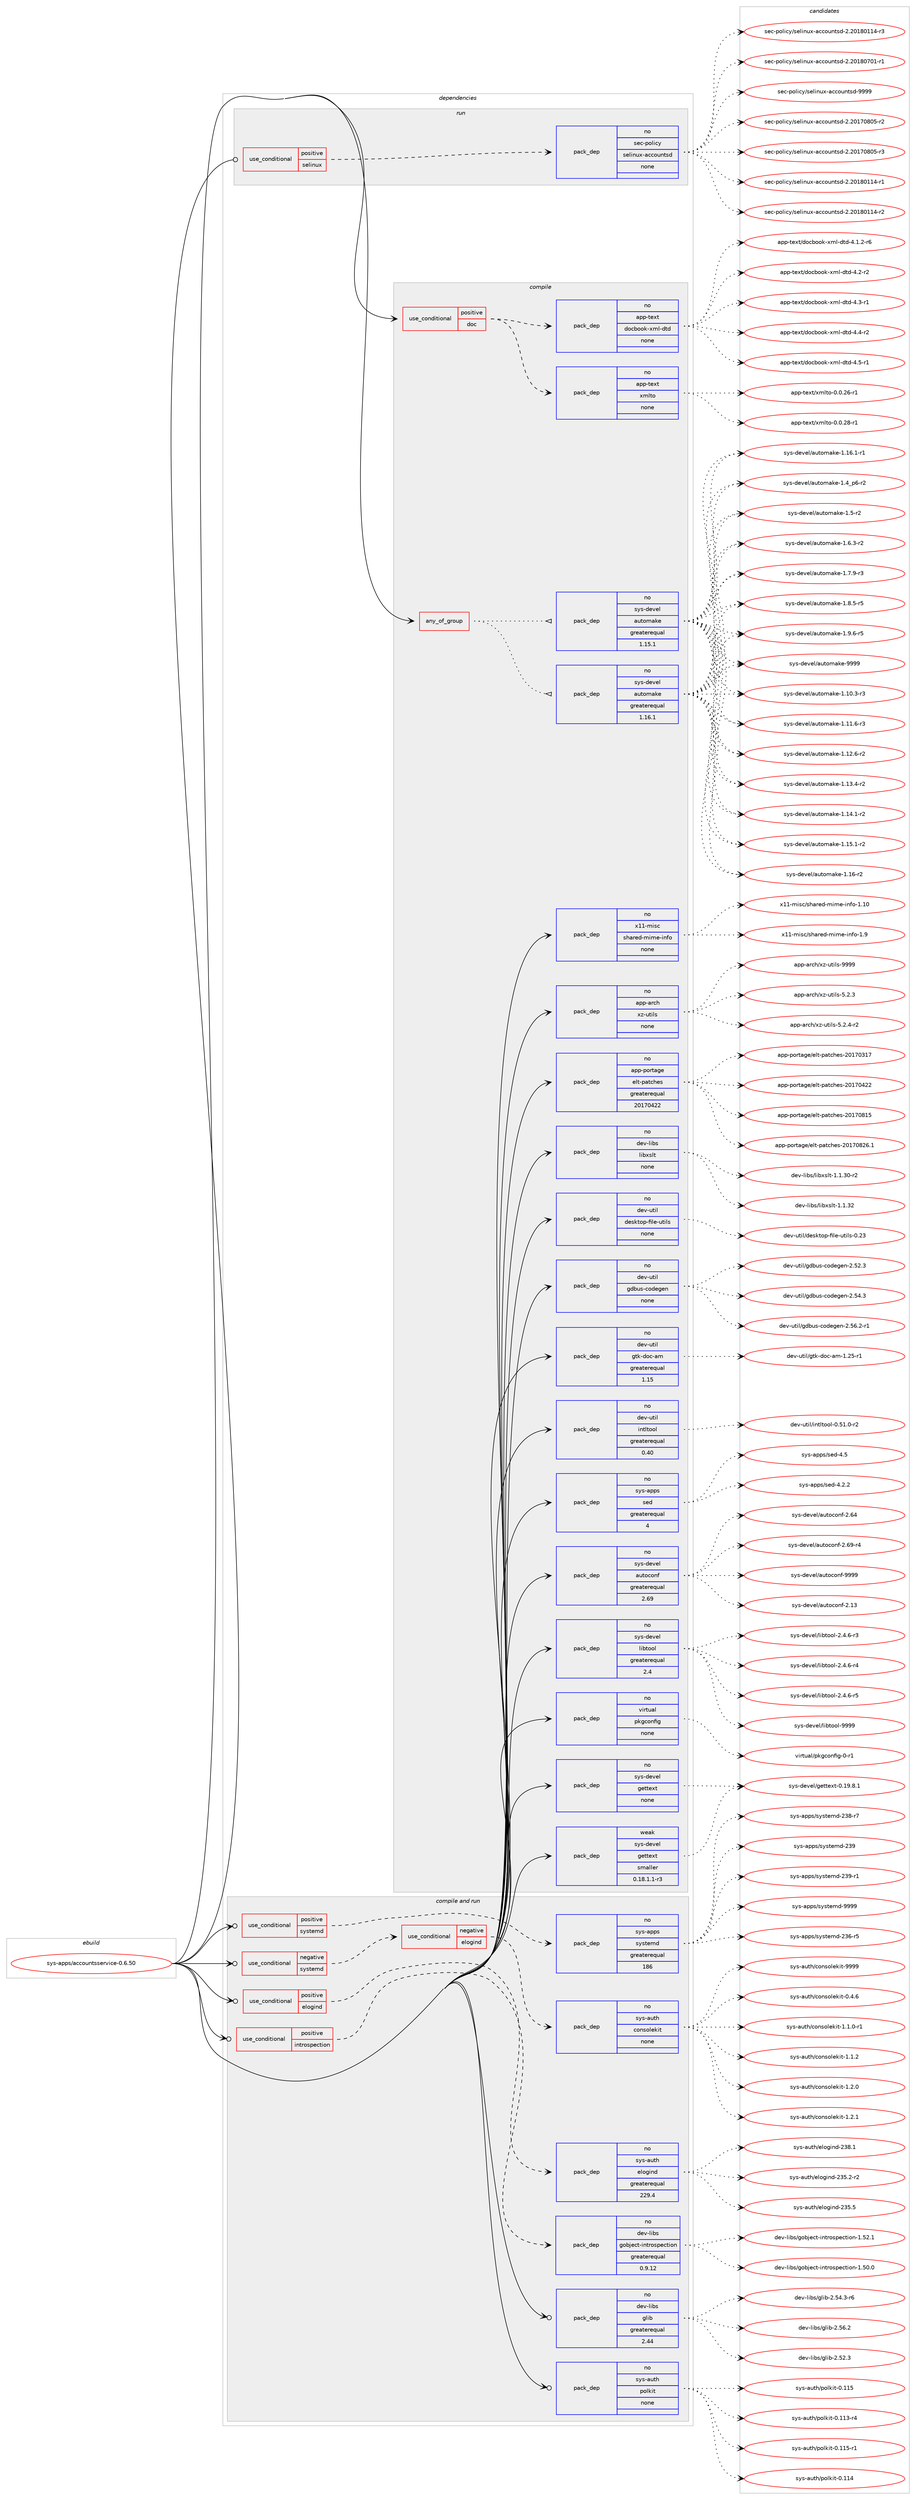 digraph prolog {

# *************
# Graph options
# *************

newrank=true;
concentrate=true;
compound=true;
graph [rankdir=LR,fontname=Helvetica,fontsize=10,ranksep=1.5];#, ranksep=2.5, nodesep=0.2];
edge  [arrowhead=vee];
node  [fontname=Helvetica,fontsize=10];

# **********
# The ebuild
# **********

subgraph cluster_leftcol {
color=gray;
rank=same;
label=<<i>ebuild</i>>;
id [label="sys-apps/accountsservice-0.6.50", color=red, width=4, href="../sys-apps/accountsservice-0.6.50.svg"];
}

# ****************
# The dependencies
# ****************

subgraph cluster_midcol {
color=gray;
label=<<i>dependencies</i>>;
subgraph cluster_compile {
fillcolor="#eeeeee";
style=filled;
label=<<i>compile</i>>;
subgraph any21 {
dependency765 [label=<<TABLE BORDER="0" CELLBORDER="1" CELLSPACING="0" CELLPADDING="4"><TR><TD CELLPADDING="10">any_of_group</TD></TR></TABLE>>, shape=none, color=red];subgraph pack596 {
dependency766 [label=<<TABLE BORDER="0" CELLBORDER="1" CELLSPACING="0" CELLPADDING="4" WIDTH="220"><TR><TD ROWSPAN="6" CELLPADDING="30">pack_dep</TD></TR><TR><TD WIDTH="110">no</TD></TR><TR><TD>sys-devel</TD></TR><TR><TD>automake</TD></TR><TR><TD>greaterequal</TD></TR><TR><TD>1.16.1</TD></TR></TABLE>>, shape=none, color=blue];
}
dependency765:e -> dependency766:w [weight=20,style="dotted",arrowhead="oinv"];
subgraph pack597 {
dependency767 [label=<<TABLE BORDER="0" CELLBORDER="1" CELLSPACING="0" CELLPADDING="4" WIDTH="220"><TR><TD ROWSPAN="6" CELLPADDING="30">pack_dep</TD></TR><TR><TD WIDTH="110">no</TD></TR><TR><TD>sys-devel</TD></TR><TR><TD>automake</TD></TR><TR><TD>greaterequal</TD></TR><TR><TD>1.15.1</TD></TR></TABLE>>, shape=none, color=blue];
}
dependency765:e -> dependency767:w [weight=20,style="dotted",arrowhead="oinv"];
}
id:e -> dependency765:w [weight=20,style="solid",arrowhead="vee"];
subgraph cond150 {
dependency768 [label=<<TABLE BORDER="0" CELLBORDER="1" CELLSPACING="0" CELLPADDING="4"><TR><TD ROWSPAN="3" CELLPADDING="10">use_conditional</TD></TR><TR><TD>positive</TD></TR><TR><TD>doc</TD></TR></TABLE>>, shape=none, color=red];
subgraph pack598 {
dependency769 [label=<<TABLE BORDER="0" CELLBORDER="1" CELLSPACING="0" CELLPADDING="4" WIDTH="220"><TR><TD ROWSPAN="6" CELLPADDING="30">pack_dep</TD></TR><TR><TD WIDTH="110">no</TD></TR><TR><TD>app-text</TD></TR><TR><TD>docbook-xml-dtd</TD></TR><TR><TD>none</TD></TR><TR><TD></TD></TR></TABLE>>, shape=none, color=blue];
}
dependency768:e -> dependency769:w [weight=20,style="dashed",arrowhead="vee"];
subgraph pack599 {
dependency770 [label=<<TABLE BORDER="0" CELLBORDER="1" CELLSPACING="0" CELLPADDING="4" WIDTH="220"><TR><TD ROWSPAN="6" CELLPADDING="30">pack_dep</TD></TR><TR><TD WIDTH="110">no</TD></TR><TR><TD>app-text</TD></TR><TR><TD>xmlto</TD></TR><TR><TD>none</TD></TR><TR><TD></TD></TR></TABLE>>, shape=none, color=blue];
}
dependency768:e -> dependency770:w [weight=20,style="dashed",arrowhead="vee"];
}
id:e -> dependency768:w [weight=20,style="solid",arrowhead="vee"];
subgraph pack600 {
dependency771 [label=<<TABLE BORDER="0" CELLBORDER="1" CELLSPACING="0" CELLPADDING="4" WIDTH="220"><TR><TD ROWSPAN="6" CELLPADDING="30">pack_dep</TD></TR><TR><TD WIDTH="110">no</TD></TR><TR><TD>app-arch</TD></TR><TR><TD>xz-utils</TD></TR><TR><TD>none</TD></TR><TR><TD></TD></TR></TABLE>>, shape=none, color=blue];
}
id:e -> dependency771:w [weight=20,style="solid",arrowhead="vee"];
subgraph pack601 {
dependency772 [label=<<TABLE BORDER="0" CELLBORDER="1" CELLSPACING="0" CELLPADDING="4" WIDTH="220"><TR><TD ROWSPAN="6" CELLPADDING="30">pack_dep</TD></TR><TR><TD WIDTH="110">no</TD></TR><TR><TD>app-portage</TD></TR><TR><TD>elt-patches</TD></TR><TR><TD>greaterequal</TD></TR><TR><TD>20170422</TD></TR></TABLE>>, shape=none, color=blue];
}
id:e -> dependency772:w [weight=20,style="solid",arrowhead="vee"];
subgraph pack602 {
dependency773 [label=<<TABLE BORDER="0" CELLBORDER="1" CELLSPACING="0" CELLPADDING="4" WIDTH="220"><TR><TD ROWSPAN="6" CELLPADDING="30">pack_dep</TD></TR><TR><TD WIDTH="110">no</TD></TR><TR><TD>dev-libs</TD></TR><TR><TD>libxslt</TD></TR><TR><TD>none</TD></TR><TR><TD></TD></TR></TABLE>>, shape=none, color=blue];
}
id:e -> dependency773:w [weight=20,style="solid",arrowhead="vee"];
subgraph pack603 {
dependency774 [label=<<TABLE BORDER="0" CELLBORDER="1" CELLSPACING="0" CELLPADDING="4" WIDTH="220"><TR><TD ROWSPAN="6" CELLPADDING="30">pack_dep</TD></TR><TR><TD WIDTH="110">no</TD></TR><TR><TD>dev-util</TD></TR><TR><TD>desktop-file-utils</TD></TR><TR><TD>none</TD></TR><TR><TD></TD></TR></TABLE>>, shape=none, color=blue];
}
id:e -> dependency774:w [weight=20,style="solid",arrowhead="vee"];
subgraph pack604 {
dependency775 [label=<<TABLE BORDER="0" CELLBORDER="1" CELLSPACING="0" CELLPADDING="4" WIDTH="220"><TR><TD ROWSPAN="6" CELLPADDING="30">pack_dep</TD></TR><TR><TD WIDTH="110">no</TD></TR><TR><TD>dev-util</TD></TR><TR><TD>gdbus-codegen</TD></TR><TR><TD>none</TD></TR><TR><TD></TD></TR></TABLE>>, shape=none, color=blue];
}
id:e -> dependency775:w [weight=20,style="solid",arrowhead="vee"];
subgraph pack605 {
dependency776 [label=<<TABLE BORDER="0" CELLBORDER="1" CELLSPACING="0" CELLPADDING="4" WIDTH="220"><TR><TD ROWSPAN="6" CELLPADDING="30">pack_dep</TD></TR><TR><TD WIDTH="110">no</TD></TR><TR><TD>dev-util</TD></TR><TR><TD>gtk-doc-am</TD></TR><TR><TD>greaterequal</TD></TR><TR><TD>1.15</TD></TR></TABLE>>, shape=none, color=blue];
}
id:e -> dependency776:w [weight=20,style="solid",arrowhead="vee"];
subgraph pack606 {
dependency777 [label=<<TABLE BORDER="0" CELLBORDER="1" CELLSPACING="0" CELLPADDING="4" WIDTH="220"><TR><TD ROWSPAN="6" CELLPADDING="30">pack_dep</TD></TR><TR><TD WIDTH="110">no</TD></TR><TR><TD>dev-util</TD></TR><TR><TD>intltool</TD></TR><TR><TD>greaterequal</TD></TR><TR><TD>0.40</TD></TR></TABLE>>, shape=none, color=blue];
}
id:e -> dependency777:w [weight=20,style="solid",arrowhead="vee"];
subgraph pack607 {
dependency778 [label=<<TABLE BORDER="0" CELLBORDER="1" CELLSPACING="0" CELLPADDING="4" WIDTH="220"><TR><TD ROWSPAN="6" CELLPADDING="30">pack_dep</TD></TR><TR><TD WIDTH="110">no</TD></TR><TR><TD>sys-apps</TD></TR><TR><TD>sed</TD></TR><TR><TD>greaterequal</TD></TR><TR><TD>4</TD></TR></TABLE>>, shape=none, color=blue];
}
id:e -> dependency778:w [weight=20,style="solid",arrowhead="vee"];
subgraph pack608 {
dependency779 [label=<<TABLE BORDER="0" CELLBORDER="1" CELLSPACING="0" CELLPADDING="4" WIDTH="220"><TR><TD ROWSPAN="6" CELLPADDING="30">pack_dep</TD></TR><TR><TD WIDTH="110">no</TD></TR><TR><TD>sys-devel</TD></TR><TR><TD>autoconf</TD></TR><TR><TD>greaterequal</TD></TR><TR><TD>2.69</TD></TR></TABLE>>, shape=none, color=blue];
}
id:e -> dependency779:w [weight=20,style="solid",arrowhead="vee"];
subgraph pack609 {
dependency780 [label=<<TABLE BORDER="0" CELLBORDER="1" CELLSPACING="0" CELLPADDING="4" WIDTH="220"><TR><TD ROWSPAN="6" CELLPADDING="30">pack_dep</TD></TR><TR><TD WIDTH="110">no</TD></TR><TR><TD>sys-devel</TD></TR><TR><TD>gettext</TD></TR><TR><TD>none</TD></TR><TR><TD></TD></TR></TABLE>>, shape=none, color=blue];
}
id:e -> dependency780:w [weight=20,style="solid",arrowhead="vee"];
subgraph pack610 {
dependency781 [label=<<TABLE BORDER="0" CELLBORDER="1" CELLSPACING="0" CELLPADDING="4" WIDTH="220"><TR><TD ROWSPAN="6" CELLPADDING="30">pack_dep</TD></TR><TR><TD WIDTH="110">no</TD></TR><TR><TD>sys-devel</TD></TR><TR><TD>libtool</TD></TR><TR><TD>greaterequal</TD></TR><TR><TD>2.4</TD></TR></TABLE>>, shape=none, color=blue];
}
id:e -> dependency781:w [weight=20,style="solid",arrowhead="vee"];
subgraph pack611 {
dependency782 [label=<<TABLE BORDER="0" CELLBORDER="1" CELLSPACING="0" CELLPADDING="4" WIDTH="220"><TR><TD ROWSPAN="6" CELLPADDING="30">pack_dep</TD></TR><TR><TD WIDTH="110">no</TD></TR><TR><TD>virtual</TD></TR><TR><TD>pkgconfig</TD></TR><TR><TD>none</TD></TR><TR><TD></TD></TR></TABLE>>, shape=none, color=blue];
}
id:e -> dependency782:w [weight=20,style="solid",arrowhead="vee"];
subgraph pack612 {
dependency783 [label=<<TABLE BORDER="0" CELLBORDER="1" CELLSPACING="0" CELLPADDING="4" WIDTH="220"><TR><TD ROWSPAN="6" CELLPADDING="30">pack_dep</TD></TR><TR><TD WIDTH="110">no</TD></TR><TR><TD>x11-misc</TD></TR><TR><TD>shared-mime-info</TD></TR><TR><TD>none</TD></TR><TR><TD></TD></TR></TABLE>>, shape=none, color=blue];
}
id:e -> dependency783:w [weight=20,style="solid",arrowhead="vee"];
subgraph pack613 {
dependency784 [label=<<TABLE BORDER="0" CELLBORDER="1" CELLSPACING="0" CELLPADDING="4" WIDTH="220"><TR><TD ROWSPAN="6" CELLPADDING="30">pack_dep</TD></TR><TR><TD WIDTH="110">weak</TD></TR><TR><TD>sys-devel</TD></TR><TR><TD>gettext</TD></TR><TR><TD>smaller</TD></TR><TR><TD>0.18.1.1-r3</TD></TR></TABLE>>, shape=none, color=blue];
}
id:e -> dependency784:w [weight=20,style="solid",arrowhead="vee"];
}
subgraph cluster_compileandrun {
fillcolor="#eeeeee";
style=filled;
label=<<i>compile and run</i>>;
subgraph cond151 {
dependency785 [label=<<TABLE BORDER="0" CELLBORDER="1" CELLSPACING="0" CELLPADDING="4"><TR><TD ROWSPAN="3" CELLPADDING="10">use_conditional</TD></TR><TR><TD>negative</TD></TR><TR><TD>systemd</TD></TR></TABLE>>, shape=none, color=red];
subgraph cond152 {
dependency786 [label=<<TABLE BORDER="0" CELLBORDER="1" CELLSPACING="0" CELLPADDING="4"><TR><TD ROWSPAN="3" CELLPADDING="10">use_conditional</TD></TR><TR><TD>negative</TD></TR><TR><TD>elogind</TD></TR></TABLE>>, shape=none, color=red];
subgraph pack614 {
dependency787 [label=<<TABLE BORDER="0" CELLBORDER="1" CELLSPACING="0" CELLPADDING="4" WIDTH="220"><TR><TD ROWSPAN="6" CELLPADDING="30">pack_dep</TD></TR><TR><TD WIDTH="110">no</TD></TR><TR><TD>sys-auth</TD></TR><TR><TD>consolekit</TD></TR><TR><TD>none</TD></TR><TR><TD></TD></TR></TABLE>>, shape=none, color=blue];
}
dependency786:e -> dependency787:w [weight=20,style="dashed",arrowhead="vee"];
}
dependency785:e -> dependency786:w [weight=20,style="dashed",arrowhead="vee"];
}
id:e -> dependency785:w [weight=20,style="solid",arrowhead="odotvee"];
subgraph cond153 {
dependency788 [label=<<TABLE BORDER="0" CELLBORDER="1" CELLSPACING="0" CELLPADDING="4"><TR><TD ROWSPAN="3" CELLPADDING="10">use_conditional</TD></TR><TR><TD>positive</TD></TR><TR><TD>elogind</TD></TR></TABLE>>, shape=none, color=red];
subgraph pack615 {
dependency789 [label=<<TABLE BORDER="0" CELLBORDER="1" CELLSPACING="0" CELLPADDING="4" WIDTH="220"><TR><TD ROWSPAN="6" CELLPADDING="30">pack_dep</TD></TR><TR><TD WIDTH="110">no</TD></TR><TR><TD>sys-auth</TD></TR><TR><TD>elogind</TD></TR><TR><TD>greaterequal</TD></TR><TR><TD>229.4</TD></TR></TABLE>>, shape=none, color=blue];
}
dependency788:e -> dependency789:w [weight=20,style="dashed",arrowhead="vee"];
}
id:e -> dependency788:w [weight=20,style="solid",arrowhead="odotvee"];
subgraph cond154 {
dependency790 [label=<<TABLE BORDER="0" CELLBORDER="1" CELLSPACING="0" CELLPADDING="4"><TR><TD ROWSPAN="3" CELLPADDING="10">use_conditional</TD></TR><TR><TD>positive</TD></TR><TR><TD>introspection</TD></TR></TABLE>>, shape=none, color=red];
subgraph pack616 {
dependency791 [label=<<TABLE BORDER="0" CELLBORDER="1" CELLSPACING="0" CELLPADDING="4" WIDTH="220"><TR><TD ROWSPAN="6" CELLPADDING="30">pack_dep</TD></TR><TR><TD WIDTH="110">no</TD></TR><TR><TD>dev-libs</TD></TR><TR><TD>gobject-introspection</TD></TR><TR><TD>greaterequal</TD></TR><TR><TD>0.9.12</TD></TR></TABLE>>, shape=none, color=blue];
}
dependency790:e -> dependency791:w [weight=20,style="dashed",arrowhead="vee"];
}
id:e -> dependency790:w [weight=20,style="solid",arrowhead="odotvee"];
subgraph cond155 {
dependency792 [label=<<TABLE BORDER="0" CELLBORDER="1" CELLSPACING="0" CELLPADDING="4"><TR><TD ROWSPAN="3" CELLPADDING="10">use_conditional</TD></TR><TR><TD>positive</TD></TR><TR><TD>systemd</TD></TR></TABLE>>, shape=none, color=red];
subgraph pack617 {
dependency793 [label=<<TABLE BORDER="0" CELLBORDER="1" CELLSPACING="0" CELLPADDING="4" WIDTH="220"><TR><TD ROWSPAN="6" CELLPADDING="30">pack_dep</TD></TR><TR><TD WIDTH="110">no</TD></TR><TR><TD>sys-apps</TD></TR><TR><TD>systemd</TD></TR><TR><TD>greaterequal</TD></TR><TR><TD>186</TD></TR></TABLE>>, shape=none, color=blue];
}
dependency792:e -> dependency793:w [weight=20,style="dashed",arrowhead="vee"];
}
id:e -> dependency792:w [weight=20,style="solid",arrowhead="odotvee"];
subgraph pack618 {
dependency794 [label=<<TABLE BORDER="0" CELLBORDER="1" CELLSPACING="0" CELLPADDING="4" WIDTH="220"><TR><TD ROWSPAN="6" CELLPADDING="30">pack_dep</TD></TR><TR><TD WIDTH="110">no</TD></TR><TR><TD>dev-libs</TD></TR><TR><TD>glib</TD></TR><TR><TD>greaterequal</TD></TR><TR><TD>2.44</TD></TR></TABLE>>, shape=none, color=blue];
}
id:e -> dependency794:w [weight=20,style="solid",arrowhead="odotvee"];
subgraph pack619 {
dependency795 [label=<<TABLE BORDER="0" CELLBORDER="1" CELLSPACING="0" CELLPADDING="4" WIDTH="220"><TR><TD ROWSPAN="6" CELLPADDING="30">pack_dep</TD></TR><TR><TD WIDTH="110">no</TD></TR><TR><TD>sys-auth</TD></TR><TR><TD>polkit</TD></TR><TR><TD>none</TD></TR><TR><TD></TD></TR></TABLE>>, shape=none, color=blue];
}
id:e -> dependency795:w [weight=20,style="solid",arrowhead="odotvee"];
}
subgraph cluster_run {
fillcolor="#eeeeee";
style=filled;
label=<<i>run</i>>;
subgraph cond156 {
dependency796 [label=<<TABLE BORDER="0" CELLBORDER="1" CELLSPACING="0" CELLPADDING="4"><TR><TD ROWSPAN="3" CELLPADDING="10">use_conditional</TD></TR><TR><TD>positive</TD></TR><TR><TD>selinux</TD></TR></TABLE>>, shape=none, color=red];
subgraph pack620 {
dependency797 [label=<<TABLE BORDER="0" CELLBORDER="1" CELLSPACING="0" CELLPADDING="4" WIDTH="220"><TR><TD ROWSPAN="6" CELLPADDING="30">pack_dep</TD></TR><TR><TD WIDTH="110">no</TD></TR><TR><TD>sec-policy</TD></TR><TR><TD>selinux-accountsd</TD></TR><TR><TD>none</TD></TR><TR><TD></TD></TR></TABLE>>, shape=none, color=blue];
}
dependency796:e -> dependency797:w [weight=20,style="dashed",arrowhead="vee"];
}
id:e -> dependency796:w [weight=20,style="solid",arrowhead="odot"];
}
}

# **************
# The candidates
# **************

subgraph cluster_choices {
rank=same;
color=gray;
label=<<i>candidates</i>>;

subgraph choice596 {
color=black;
nodesep=1;
choice11512111545100101118101108479711711611110997107101454946494846514511451 [label="sys-devel/automake-1.10.3-r3", color=red, width=4,href="../sys-devel/automake-1.10.3-r3.svg"];
choice11512111545100101118101108479711711611110997107101454946494946544511451 [label="sys-devel/automake-1.11.6-r3", color=red, width=4,href="../sys-devel/automake-1.11.6-r3.svg"];
choice11512111545100101118101108479711711611110997107101454946495046544511450 [label="sys-devel/automake-1.12.6-r2", color=red, width=4,href="../sys-devel/automake-1.12.6-r2.svg"];
choice11512111545100101118101108479711711611110997107101454946495146524511450 [label="sys-devel/automake-1.13.4-r2", color=red, width=4,href="../sys-devel/automake-1.13.4-r2.svg"];
choice11512111545100101118101108479711711611110997107101454946495246494511450 [label="sys-devel/automake-1.14.1-r2", color=red, width=4,href="../sys-devel/automake-1.14.1-r2.svg"];
choice11512111545100101118101108479711711611110997107101454946495346494511450 [label="sys-devel/automake-1.15.1-r2", color=red, width=4,href="../sys-devel/automake-1.15.1-r2.svg"];
choice1151211154510010111810110847971171161111099710710145494649544511450 [label="sys-devel/automake-1.16-r2", color=red, width=4,href="../sys-devel/automake-1.16-r2.svg"];
choice11512111545100101118101108479711711611110997107101454946495446494511449 [label="sys-devel/automake-1.16.1-r1", color=red, width=4,href="../sys-devel/automake-1.16.1-r1.svg"];
choice115121115451001011181011084797117116111109971071014549465295112544511450 [label="sys-devel/automake-1.4_p6-r2", color=red, width=4,href="../sys-devel/automake-1.4_p6-r2.svg"];
choice11512111545100101118101108479711711611110997107101454946534511450 [label="sys-devel/automake-1.5-r2", color=red, width=4,href="../sys-devel/automake-1.5-r2.svg"];
choice115121115451001011181011084797117116111109971071014549465446514511450 [label="sys-devel/automake-1.6.3-r2", color=red, width=4,href="../sys-devel/automake-1.6.3-r2.svg"];
choice115121115451001011181011084797117116111109971071014549465546574511451 [label="sys-devel/automake-1.7.9-r3", color=red, width=4,href="../sys-devel/automake-1.7.9-r3.svg"];
choice115121115451001011181011084797117116111109971071014549465646534511453 [label="sys-devel/automake-1.8.5-r5", color=red, width=4,href="../sys-devel/automake-1.8.5-r5.svg"];
choice115121115451001011181011084797117116111109971071014549465746544511453 [label="sys-devel/automake-1.9.6-r5", color=red, width=4,href="../sys-devel/automake-1.9.6-r5.svg"];
choice115121115451001011181011084797117116111109971071014557575757 [label="sys-devel/automake-9999", color=red, width=4,href="../sys-devel/automake-9999.svg"];
dependency766:e -> choice11512111545100101118101108479711711611110997107101454946494846514511451:w [style=dotted,weight="100"];
dependency766:e -> choice11512111545100101118101108479711711611110997107101454946494946544511451:w [style=dotted,weight="100"];
dependency766:e -> choice11512111545100101118101108479711711611110997107101454946495046544511450:w [style=dotted,weight="100"];
dependency766:e -> choice11512111545100101118101108479711711611110997107101454946495146524511450:w [style=dotted,weight="100"];
dependency766:e -> choice11512111545100101118101108479711711611110997107101454946495246494511450:w [style=dotted,weight="100"];
dependency766:e -> choice11512111545100101118101108479711711611110997107101454946495346494511450:w [style=dotted,weight="100"];
dependency766:e -> choice1151211154510010111810110847971171161111099710710145494649544511450:w [style=dotted,weight="100"];
dependency766:e -> choice11512111545100101118101108479711711611110997107101454946495446494511449:w [style=dotted,weight="100"];
dependency766:e -> choice115121115451001011181011084797117116111109971071014549465295112544511450:w [style=dotted,weight="100"];
dependency766:e -> choice11512111545100101118101108479711711611110997107101454946534511450:w [style=dotted,weight="100"];
dependency766:e -> choice115121115451001011181011084797117116111109971071014549465446514511450:w [style=dotted,weight="100"];
dependency766:e -> choice115121115451001011181011084797117116111109971071014549465546574511451:w [style=dotted,weight="100"];
dependency766:e -> choice115121115451001011181011084797117116111109971071014549465646534511453:w [style=dotted,weight="100"];
dependency766:e -> choice115121115451001011181011084797117116111109971071014549465746544511453:w [style=dotted,weight="100"];
dependency766:e -> choice115121115451001011181011084797117116111109971071014557575757:w [style=dotted,weight="100"];
}
subgraph choice597 {
color=black;
nodesep=1;
choice11512111545100101118101108479711711611110997107101454946494846514511451 [label="sys-devel/automake-1.10.3-r3", color=red, width=4,href="../sys-devel/automake-1.10.3-r3.svg"];
choice11512111545100101118101108479711711611110997107101454946494946544511451 [label="sys-devel/automake-1.11.6-r3", color=red, width=4,href="../sys-devel/automake-1.11.6-r3.svg"];
choice11512111545100101118101108479711711611110997107101454946495046544511450 [label="sys-devel/automake-1.12.6-r2", color=red, width=4,href="../sys-devel/automake-1.12.6-r2.svg"];
choice11512111545100101118101108479711711611110997107101454946495146524511450 [label="sys-devel/automake-1.13.4-r2", color=red, width=4,href="../sys-devel/automake-1.13.4-r2.svg"];
choice11512111545100101118101108479711711611110997107101454946495246494511450 [label="sys-devel/automake-1.14.1-r2", color=red, width=4,href="../sys-devel/automake-1.14.1-r2.svg"];
choice11512111545100101118101108479711711611110997107101454946495346494511450 [label="sys-devel/automake-1.15.1-r2", color=red, width=4,href="../sys-devel/automake-1.15.1-r2.svg"];
choice1151211154510010111810110847971171161111099710710145494649544511450 [label="sys-devel/automake-1.16-r2", color=red, width=4,href="../sys-devel/automake-1.16-r2.svg"];
choice11512111545100101118101108479711711611110997107101454946495446494511449 [label="sys-devel/automake-1.16.1-r1", color=red, width=4,href="../sys-devel/automake-1.16.1-r1.svg"];
choice115121115451001011181011084797117116111109971071014549465295112544511450 [label="sys-devel/automake-1.4_p6-r2", color=red, width=4,href="../sys-devel/automake-1.4_p6-r2.svg"];
choice11512111545100101118101108479711711611110997107101454946534511450 [label="sys-devel/automake-1.5-r2", color=red, width=4,href="../sys-devel/automake-1.5-r2.svg"];
choice115121115451001011181011084797117116111109971071014549465446514511450 [label="sys-devel/automake-1.6.3-r2", color=red, width=4,href="../sys-devel/automake-1.6.3-r2.svg"];
choice115121115451001011181011084797117116111109971071014549465546574511451 [label="sys-devel/automake-1.7.9-r3", color=red, width=4,href="../sys-devel/automake-1.7.9-r3.svg"];
choice115121115451001011181011084797117116111109971071014549465646534511453 [label="sys-devel/automake-1.8.5-r5", color=red, width=4,href="../sys-devel/automake-1.8.5-r5.svg"];
choice115121115451001011181011084797117116111109971071014549465746544511453 [label="sys-devel/automake-1.9.6-r5", color=red, width=4,href="../sys-devel/automake-1.9.6-r5.svg"];
choice115121115451001011181011084797117116111109971071014557575757 [label="sys-devel/automake-9999", color=red, width=4,href="../sys-devel/automake-9999.svg"];
dependency767:e -> choice11512111545100101118101108479711711611110997107101454946494846514511451:w [style=dotted,weight="100"];
dependency767:e -> choice11512111545100101118101108479711711611110997107101454946494946544511451:w [style=dotted,weight="100"];
dependency767:e -> choice11512111545100101118101108479711711611110997107101454946495046544511450:w [style=dotted,weight="100"];
dependency767:e -> choice11512111545100101118101108479711711611110997107101454946495146524511450:w [style=dotted,weight="100"];
dependency767:e -> choice11512111545100101118101108479711711611110997107101454946495246494511450:w [style=dotted,weight="100"];
dependency767:e -> choice11512111545100101118101108479711711611110997107101454946495346494511450:w [style=dotted,weight="100"];
dependency767:e -> choice1151211154510010111810110847971171161111099710710145494649544511450:w [style=dotted,weight="100"];
dependency767:e -> choice11512111545100101118101108479711711611110997107101454946495446494511449:w [style=dotted,weight="100"];
dependency767:e -> choice115121115451001011181011084797117116111109971071014549465295112544511450:w [style=dotted,weight="100"];
dependency767:e -> choice11512111545100101118101108479711711611110997107101454946534511450:w [style=dotted,weight="100"];
dependency767:e -> choice115121115451001011181011084797117116111109971071014549465446514511450:w [style=dotted,weight="100"];
dependency767:e -> choice115121115451001011181011084797117116111109971071014549465546574511451:w [style=dotted,weight="100"];
dependency767:e -> choice115121115451001011181011084797117116111109971071014549465646534511453:w [style=dotted,weight="100"];
dependency767:e -> choice115121115451001011181011084797117116111109971071014549465746544511453:w [style=dotted,weight="100"];
dependency767:e -> choice115121115451001011181011084797117116111109971071014557575757:w [style=dotted,weight="100"];
}
subgraph choice598 {
color=black;
nodesep=1;
choice971121124511610112011647100111999811111110745120109108451001161004552464946504511454 [label="app-text/docbook-xml-dtd-4.1.2-r6", color=red, width=4,href="../app-text/docbook-xml-dtd-4.1.2-r6.svg"];
choice97112112451161011201164710011199981111111074512010910845100116100455246504511450 [label="app-text/docbook-xml-dtd-4.2-r2", color=red, width=4,href="../app-text/docbook-xml-dtd-4.2-r2.svg"];
choice97112112451161011201164710011199981111111074512010910845100116100455246514511449 [label="app-text/docbook-xml-dtd-4.3-r1", color=red, width=4,href="../app-text/docbook-xml-dtd-4.3-r1.svg"];
choice97112112451161011201164710011199981111111074512010910845100116100455246524511450 [label="app-text/docbook-xml-dtd-4.4-r2", color=red, width=4,href="../app-text/docbook-xml-dtd-4.4-r2.svg"];
choice97112112451161011201164710011199981111111074512010910845100116100455246534511449 [label="app-text/docbook-xml-dtd-4.5-r1", color=red, width=4,href="../app-text/docbook-xml-dtd-4.5-r1.svg"];
dependency769:e -> choice971121124511610112011647100111999811111110745120109108451001161004552464946504511454:w [style=dotted,weight="100"];
dependency769:e -> choice97112112451161011201164710011199981111111074512010910845100116100455246504511450:w [style=dotted,weight="100"];
dependency769:e -> choice97112112451161011201164710011199981111111074512010910845100116100455246514511449:w [style=dotted,weight="100"];
dependency769:e -> choice97112112451161011201164710011199981111111074512010910845100116100455246524511450:w [style=dotted,weight="100"];
dependency769:e -> choice97112112451161011201164710011199981111111074512010910845100116100455246534511449:w [style=dotted,weight="100"];
}
subgraph choice599 {
color=black;
nodesep=1;
choice971121124511610112011647120109108116111454846484650544511449 [label="app-text/xmlto-0.0.26-r1", color=red, width=4,href="../app-text/xmlto-0.0.26-r1.svg"];
choice971121124511610112011647120109108116111454846484650564511449 [label="app-text/xmlto-0.0.28-r1", color=red, width=4,href="../app-text/xmlto-0.0.28-r1.svg"];
dependency770:e -> choice971121124511610112011647120109108116111454846484650544511449:w [style=dotted,weight="100"];
dependency770:e -> choice971121124511610112011647120109108116111454846484650564511449:w [style=dotted,weight="100"];
}
subgraph choice600 {
color=black;
nodesep=1;
choice971121124597114991044712012245117116105108115455346504651 [label="app-arch/xz-utils-5.2.3", color=red, width=4,href="../app-arch/xz-utils-5.2.3.svg"];
choice9711211245971149910447120122451171161051081154553465046524511450 [label="app-arch/xz-utils-5.2.4-r2", color=red, width=4,href="../app-arch/xz-utils-5.2.4-r2.svg"];
choice9711211245971149910447120122451171161051081154557575757 [label="app-arch/xz-utils-9999", color=red, width=4,href="../app-arch/xz-utils-9999.svg"];
dependency771:e -> choice971121124597114991044712012245117116105108115455346504651:w [style=dotted,weight="100"];
dependency771:e -> choice9711211245971149910447120122451171161051081154553465046524511450:w [style=dotted,weight="100"];
dependency771:e -> choice9711211245971149910447120122451171161051081154557575757:w [style=dotted,weight="100"];
}
subgraph choice601 {
color=black;
nodesep=1;
choice97112112451121111141169710310147101108116451129711699104101115455048495548514955 [label="app-portage/elt-patches-20170317", color=red, width=4,href="../app-portage/elt-patches-20170317.svg"];
choice97112112451121111141169710310147101108116451129711699104101115455048495548525050 [label="app-portage/elt-patches-20170422", color=red, width=4,href="../app-portage/elt-patches-20170422.svg"];
choice97112112451121111141169710310147101108116451129711699104101115455048495548564953 [label="app-portage/elt-patches-20170815", color=red, width=4,href="../app-portage/elt-patches-20170815.svg"];
choice971121124511211111411697103101471011081164511297116991041011154550484955485650544649 [label="app-portage/elt-patches-20170826.1", color=red, width=4,href="../app-portage/elt-patches-20170826.1.svg"];
dependency772:e -> choice97112112451121111141169710310147101108116451129711699104101115455048495548514955:w [style=dotted,weight="100"];
dependency772:e -> choice97112112451121111141169710310147101108116451129711699104101115455048495548525050:w [style=dotted,weight="100"];
dependency772:e -> choice97112112451121111141169710310147101108116451129711699104101115455048495548564953:w [style=dotted,weight="100"];
dependency772:e -> choice971121124511211111411697103101471011081164511297116991041011154550484955485650544649:w [style=dotted,weight="100"];
}
subgraph choice602 {
color=black;
nodesep=1;
choice10010111845108105981154710810598120115108116454946494651484511450 [label="dev-libs/libxslt-1.1.30-r2", color=red, width=4,href="../dev-libs/libxslt-1.1.30-r2.svg"];
choice1001011184510810598115471081059812011510811645494649465150 [label="dev-libs/libxslt-1.1.32", color=red, width=4,href="../dev-libs/libxslt-1.1.32.svg"];
dependency773:e -> choice10010111845108105981154710810598120115108116454946494651484511450:w [style=dotted,weight="100"];
dependency773:e -> choice1001011184510810598115471081059812011510811645494649465150:w [style=dotted,weight="100"];
}
subgraph choice603 {
color=black;
nodesep=1;
choice100101118451171161051084710010111510711611111245102105108101451171161051081154548465051 [label="dev-util/desktop-file-utils-0.23", color=red, width=4,href="../dev-util/desktop-file-utils-0.23.svg"];
dependency774:e -> choice100101118451171161051084710010111510711611111245102105108101451171161051081154548465051:w [style=dotted,weight="100"];
}
subgraph choice604 {
color=black;
nodesep=1;
choice100101118451171161051084710310098117115459911110010110310111045504653504651 [label="dev-util/gdbus-codegen-2.52.3", color=red, width=4,href="../dev-util/gdbus-codegen-2.52.3.svg"];
choice100101118451171161051084710310098117115459911110010110310111045504653524651 [label="dev-util/gdbus-codegen-2.54.3", color=red, width=4,href="../dev-util/gdbus-codegen-2.54.3.svg"];
choice1001011184511711610510847103100981171154599111100101103101110455046535446504511449 [label="dev-util/gdbus-codegen-2.56.2-r1", color=red, width=4,href="../dev-util/gdbus-codegen-2.56.2-r1.svg"];
dependency775:e -> choice100101118451171161051084710310098117115459911110010110310111045504653504651:w [style=dotted,weight="100"];
dependency775:e -> choice100101118451171161051084710310098117115459911110010110310111045504653524651:w [style=dotted,weight="100"];
dependency775:e -> choice1001011184511711610510847103100981171154599111100101103101110455046535446504511449:w [style=dotted,weight="100"];
}
subgraph choice605 {
color=black;
nodesep=1;
choice10010111845117116105108471031161074510011199459710945494650534511449 [label="dev-util/gtk-doc-am-1.25-r1", color=red, width=4,href="../dev-util/gtk-doc-am-1.25-r1.svg"];
dependency776:e -> choice10010111845117116105108471031161074510011199459710945494650534511449:w [style=dotted,weight="100"];
}
subgraph choice606 {
color=black;
nodesep=1;
choice1001011184511711610510847105110116108116111111108454846534946484511450 [label="dev-util/intltool-0.51.0-r2", color=red, width=4,href="../dev-util/intltool-0.51.0-r2.svg"];
dependency777:e -> choice1001011184511711610510847105110116108116111111108454846534946484511450:w [style=dotted,weight="100"];
}
subgraph choice607 {
color=black;
nodesep=1;
choice115121115459711211211547115101100455246504650 [label="sys-apps/sed-4.2.2", color=red, width=4,href="../sys-apps/sed-4.2.2.svg"];
choice11512111545971121121154711510110045524653 [label="sys-apps/sed-4.5", color=red, width=4,href="../sys-apps/sed-4.5.svg"];
dependency778:e -> choice115121115459711211211547115101100455246504650:w [style=dotted,weight="100"];
dependency778:e -> choice11512111545971121121154711510110045524653:w [style=dotted,weight="100"];
}
subgraph choice608 {
color=black;
nodesep=1;
choice115121115451001011181011084797117116111991111101024550464951 [label="sys-devel/autoconf-2.13", color=red, width=4,href="../sys-devel/autoconf-2.13.svg"];
choice115121115451001011181011084797117116111991111101024550465452 [label="sys-devel/autoconf-2.64", color=red, width=4,href="../sys-devel/autoconf-2.64.svg"];
choice1151211154510010111810110847971171161119911111010245504654574511452 [label="sys-devel/autoconf-2.69-r4", color=red, width=4,href="../sys-devel/autoconf-2.69-r4.svg"];
choice115121115451001011181011084797117116111991111101024557575757 [label="sys-devel/autoconf-9999", color=red, width=4,href="../sys-devel/autoconf-9999.svg"];
dependency779:e -> choice115121115451001011181011084797117116111991111101024550464951:w [style=dotted,weight="100"];
dependency779:e -> choice115121115451001011181011084797117116111991111101024550465452:w [style=dotted,weight="100"];
dependency779:e -> choice1151211154510010111810110847971171161119911111010245504654574511452:w [style=dotted,weight="100"];
dependency779:e -> choice115121115451001011181011084797117116111991111101024557575757:w [style=dotted,weight="100"];
}
subgraph choice609 {
color=black;
nodesep=1;
choice1151211154510010111810110847103101116116101120116454846495746564649 [label="sys-devel/gettext-0.19.8.1", color=red, width=4,href="../sys-devel/gettext-0.19.8.1.svg"];
dependency780:e -> choice1151211154510010111810110847103101116116101120116454846495746564649:w [style=dotted,weight="100"];
}
subgraph choice610 {
color=black;
nodesep=1;
choice1151211154510010111810110847108105981161111111084550465246544511451 [label="sys-devel/libtool-2.4.6-r3", color=red, width=4,href="../sys-devel/libtool-2.4.6-r3.svg"];
choice1151211154510010111810110847108105981161111111084550465246544511452 [label="sys-devel/libtool-2.4.6-r4", color=red, width=4,href="../sys-devel/libtool-2.4.6-r4.svg"];
choice1151211154510010111810110847108105981161111111084550465246544511453 [label="sys-devel/libtool-2.4.6-r5", color=red, width=4,href="../sys-devel/libtool-2.4.6-r5.svg"];
choice1151211154510010111810110847108105981161111111084557575757 [label="sys-devel/libtool-9999", color=red, width=4,href="../sys-devel/libtool-9999.svg"];
dependency781:e -> choice1151211154510010111810110847108105981161111111084550465246544511451:w [style=dotted,weight="100"];
dependency781:e -> choice1151211154510010111810110847108105981161111111084550465246544511452:w [style=dotted,weight="100"];
dependency781:e -> choice1151211154510010111810110847108105981161111111084550465246544511453:w [style=dotted,weight="100"];
dependency781:e -> choice1151211154510010111810110847108105981161111111084557575757:w [style=dotted,weight="100"];
}
subgraph choice611 {
color=black;
nodesep=1;
choice11810511411611797108471121071039911111010210510345484511449 [label="virtual/pkgconfig-0-r1", color=red, width=4,href="../virtual/pkgconfig-0-r1.svg"];
dependency782:e -> choice11810511411611797108471121071039911111010210510345484511449:w [style=dotted,weight="100"];
}
subgraph choice612 {
color=black;
nodesep=1;
choice12049494510910511599471151049711410110045109105109101451051101021114549464948 [label="x11-misc/shared-mime-info-1.10", color=red, width=4,href="../x11-misc/shared-mime-info-1.10.svg"];
choice120494945109105115994711510497114101100451091051091014510511010211145494657 [label="x11-misc/shared-mime-info-1.9", color=red, width=4,href="../x11-misc/shared-mime-info-1.9.svg"];
dependency783:e -> choice12049494510910511599471151049711410110045109105109101451051101021114549464948:w [style=dotted,weight="100"];
dependency783:e -> choice120494945109105115994711510497114101100451091051091014510511010211145494657:w [style=dotted,weight="100"];
}
subgraph choice613 {
color=black;
nodesep=1;
choice1151211154510010111810110847103101116116101120116454846495746564649 [label="sys-devel/gettext-0.19.8.1", color=red, width=4,href="../sys-devel/gettext-0.19.8.1.svg"];
dependency784:e -> choice1151211154510010111810110847103101116116101120116454846495746564649:w [style=dotted,weight="100"];
}
subgraph choice614 {
color=black;
nodesep=1;
choice11512111545971171161044799111110115111108101107105116454846524654 [label="sys-auth/consolekit-0.4.6", color=red, width=4,href="../sys-auth/consolekit-0.4.6.svg"];
choice115121115459711711610447991111101151111081011071051164549464946484511449 [label="sys-auth/consolekit-1.1.0-r1", color=red, width=4,href="../sys-auth/consolekit-1.1.0-r1.svg"];
choice11512111545971171161044799111110115111108101107105116454946494650 [label="sys-auth/consolekit-1.1.2", color=red, width=4,href="../sys-auth/consolekit-1.1.2.svg"];
choice11512111545971171161044799111110115111108101107105116454946504648 [label="sys-auth/consolekit-1.2.0", color=red, width=4,href="../sys-auth/consolekit-1.2.0.svg"];
choice11512111545971171161044799111110115111108101107105116454946504649 [label="sys-auth/consolekit-1.2.1", color=red, width=4,href="../sys-auth/consolekit-1.2.1.svg"];
choice115121115459711711610447991111101151111081011071051164557575757 [label="sys-auth/consolekit-9999", color=red, width=4,href="../sys-auth/consolekit-9999.svg"];
dependency787:e -> choice11512111545971171161044799111110115111108101107105116454846524654:w [style=dotted,weight="100"];
dependency787:e -> choice115121115459711711610447991111101151111081011071051164549464946484511449:w [style=dotted,weight="100"];
dependency787:e -> choice11512111545971171161044799111110115111108101107105116454946494650:w [style=dotted,weight="100"];
dependency787:e -> choice11512111545971171161044799111110115111108101107105116454946504648:w [style=dotted,weight="100"];
dependency787:e -> choice11512111545971171161044799111110115111108101107105116454946504649:w [style=dotted,weight="100"];
dependency787:e -> choice115121115459711711610447991111101151111081011071051164557575757:w [style=dotted,weight="100"];
}
subgraph choice615 {
color=black;
nodesep=1;
choice1151211154597117116104471011081111031051101004550515346504511450 [label="sys-auth/elogind-235.2-r2", color=red, width=4,href="../sys-auth/elogind-235.2-r2.svg"];
choice115121115459711711610447101108111103105110100455051534653 [label="sys-auth/elogind-235.5", color=red, width=4,href="../sys-auth/elogind-235.5.svg"];
choice115121115459711711610447101108111103105110100455051564649 [label="sys-auth/elogind-238.1", color=red, width=4,href="../sys-auth/elogind-238.1.svg"];
dependency789:e -> choice1151211154597117116104471011081111031051101004550515346504511450:w [style=dotted,weight="100"];
dependency789:e -> choice115121115459711711610447101108111103105110100455051534653:w [style=dotted,weight="100"];
dependency789:e -> choice115121115459711711610447101108111103105110100455051564649:w [style=dotted,weight="100"];
}
subgraph choice616 {
color=black;
nodesep=1;
choice1001011184510810598115471031119810610199116451051101161141111151121019911610511111045494653484648 [label="dev-libs/gobject-introspection-1.50.0", color=red, width=4,href="../dev-libs/gobject-introspection-1.50.0.svg"];
choice1001011184510810598115471031119810610199116451051101161141111151121019911610511111045494653504649 [label="dev-libs/gobject-introspection-1.52.1", color=red, width=4,href="../dev-libs/gobject-introspection-1.52.1.svg"];
dependency791:e -> choice1001011184510810598115471031119810610199116451051101161141111151121019911610511111045494653484648:w [style=dotted,weight="100"];
dependency791:e -> choice1001011184510810598115471031119810610199116451051101161141111151121019911610511111045494653504649:w [style=dotted,weight="100"];
}
subgraph choice617 {
color=black;
nodesep=1;
choice115121115459711211211547115121115116101109100455051544511453 [label="sys-apps/systemd-236-r5", color=red, width=4,href="../sys-apps/systemd-236-r5.svg"];
choice115121115459711211211547115121115116101109100455051564511455 [label="sys-apps/systemd-238-r7", color=red, width=4,href="../sys-apps/systemd-238-r7.svg"];
choice11512111545971121121154711512111511610110910045505157 [label="sys-apps/systemd-239", color=red, width=4,href="../sys-apps/systemd-239.svg"];
choice115121115459711211211547115121115116101109100455051574511449 [label="sys-apps/systemd-239-r1", color=red, width=4,href="../sys-apps/systemd-239-r1.svg"];
choice1151211154597112112115471151211151161011091004557575757 [label="sys-apps/systemd-9999", color=red, width=4,href="../sys-apps/systemd-9999.svg"];
dependency793:e -> choice115121115459711211211547115121115116101109100455051544511453:w [style=dotted,weight="100"];
dependency793:e -> choice115121115459711211211547115121115116101109100455051564511455:w [style=dotted,weight="100"];
dependency793:e -> choice11512111545971121121154711512111511610110910045505157:w [style=dotted,weight="100"];
dependency793:e -> choice115121115459711211211547115121115116101109100455051574511449:w [style=dotted,weight="100"];
dependency793:e -> choice1151211154597112112115471151211151161011091004557575757:w [style=dotted,weight="100"];
}
subgraph choice618 {
color=black;
nodesep=1;
choice1001011184510810598115471031081059845504653504651 [label="dev-libs/glib-2.52.3", color=red, width=4,href="../dev-libs/glib-2.52.3.svg"];
choice10010111845108105981154710310810598455046535246514511454 [label="dev-libs/glib-2.54.3-r6", color=red, width=4,href="../dev-libs/glib-2.54.3-r6.svg"];
choice1001011184510810598115471031081059845504653544650 [label="dev-libs/glib-2.56.2", color=red, width=4,href="../dev-libs/glib-2.56.2.svg"];
dependency794:e -> choice1001011184510810598115471031081059845504653504651:w [style=dotted,weight="100"];
dependency794:e -> choice10010111845108105981154710310810598455046535246514511454:w [style=dotted,weight="100"];
dependency794:e -> choice1001011184510810598115471031081059845504653544650:w [style=dotted,weight="100"];
}
subgraph choice619 {
color=black;
nodesep=1;
choice115121115459711711610447112111108107105116454846494952 [label="sys-auth/polkit-0.114", color=red, width=4,href="../sys-auth/polkit-0.114.svg"];
choice115121115459711711610447112111108107105116454846494953 [label="sys-auth/polkit-0.115", color=red, width=4,href="../sys-auth/polkit-0.115.svg"];
choice1151211154597117116104471121111081071051164548464949514511452 [label="sys-auth/polkit-0.113-r4", color=red, width=4,href="../sys-auth/polkit-0.113-r4.svg"];
choice1151211154597117116104471121111081071051164548464949534511449 [label="sys-auth/polkit-0.115-r1", color=red, width=4,href="../sys-auth/polkit-0.115-r1.svg"];
dependency795:e -> choice115121115459711711610447112111108107105116454846494952:w [style=dotted,weight="100"];
dependency795:e -> choice115121115459711711610447112111108107105116454846494953:w [style=dotted,weight="100"];
dependency795:e -> choice1151211154597117116104471121111081071051164548464949514511452:w [style=dotted,weight="100"];
dependency795:e -> choice1151211154597117116104471121111081071051164548464949534511449:w [style=dotted,weight="100"];
}
subgraph choice620 {
color=black;
nodesep=1;
choice115101994511211110810599121471151011081051101171204597999911111711011611510045504650484955485648534511450 [label="sec-policy/selinux-accountsd-2.20170805-r2", color=red, width=4,href="../sec-policy/selinux-accountsd-2.20170805-r2.svg"];
choice115101994511211110810599121471151011081051101171204597999911111711011611510045504650484955485648534511451 [label="sec-policy/selinux-accountsd-2.20170805-r3", color=red, width=4,href="../sec-policy/selinux-accountsd-2.20170805-r3.svg"];
choice115101994511211110810599121471151011081051101171204597999911111711011611510045504650484956484949524511449 [label="sec-policy/selinux-accountsd-2.20180114-r1", color=red, width=4,href="../sec-policy/selinux-accountsd-2.20180114-r1.svg"];
choice115101994511211110810599121471151011081051101171204597999911111711011611510045504650484956484949524511450 [label="sec-policy/selinux-accountsd-2.20180114-r2", color=red, width=4,href="../sec-policy/selinux-accountsd-2.20180114-r2.svg"];
choice115101994511211110810599121471151011081051101171204597999911111711011611510045504650484956484949524511451 [label="sec-policy/selinux-accountsd-2.20180114-r3", color=red, width=4,href="../sec-policy/selinux-accountsd-2.20180114-r3.svg"];
choice115101994511211110810599121471151011081051101171204597999911111711011611510045504650484956485548494511449 [label="sec-policy/selinux-accountsd-2.20180701-r1", color=red, width=4,href="../sec-policy/selinux-accountsd-2.20180701-r1.svg"];
choice11510199451121111081059912147115101108105110117120459799991111171101161151004557575757 [label="sec-policy/selinux-accountsd-9999", color=red, width=4,href="../sec-policy/selinux-accountsd-9999.svg"];
dependency797:e -> choice115101994511211110810599121471151011081051101171204597999911111711011611510045504650484955485648534511450:w [style=dotted,weight="100"];
dependency797:e -> choice115101994511211110810599121471151011081051101171204597999911111711011611510045504650484955485648534511451:w [style=dotted,weight="100"];
dependency797:e -> choice115101994511211110810599121471151011081051101171204597999911111711011611510045504650484956484949524511449:w [style=dotted,weight="100"];
dependency797:e -> choice115101994511211110810599121471151011081051101171204597999911111711011611510045504650484956484949524511450:w [style=dotted,weight="100"];
dependency797:e -> choice115101994511211110810599121471151011081051101171204597999911111711011611510045504650484956484949524511451:w [style=dotted,weight="100"];
dependency797:e -> choice115101994511211110810599121471151011081051101171204597999911111711011611510045504650484956485548494511449:w [style=dotted,weight="100"];
dependency797:e -> choice11510199451121111081059912147115101108105110117120459799991111171101161151004557575757:w [style=dotted,weight="100"];
}
}

}
